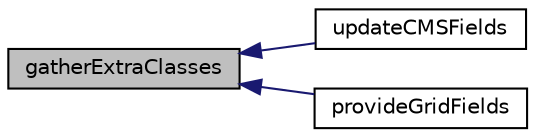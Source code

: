 digraph "gatherExtraClasses"
{
  edge [fontname="Helvetica",fontsize="10",labelfontname="Helvetica",labelfontsize="10"];
  node [fontname="Helvetica",fontsize="10",shape=record];
  rankdir="LR";
  Node1 [label="gatherExtraClasses",height=0.2,width=0.4,color="black", fillcolor="grey75", style="filled", fontcolor="black"];
  Node1 -> Node2 [dir="back",color="midnightblue",fontsize="10",style="solid",fontname="Helvetica"];
  Node2 [label="updateCMSFields",height=0.2,width=0.4,color="black", fillcolor="white", style="filled",URL="$class_artisan_has_c_s_s_classes_extension.html#ab4d63af763fcf10e239d83af28b80e2f"];
  Node1 -> Node3 [dir="back",color="midnightblue",fontsize="10",style="solid",fontname="Helvetica"];
  Node3 [label="provideGridFields",height=0.2,width=0.4,color="black", fillcolor="white", style="filled",URL="$class_artisan_has_c_s_s_classes_extension.html#ae68acbcf0c428c2bf0a47dfc70422d62"];
}
